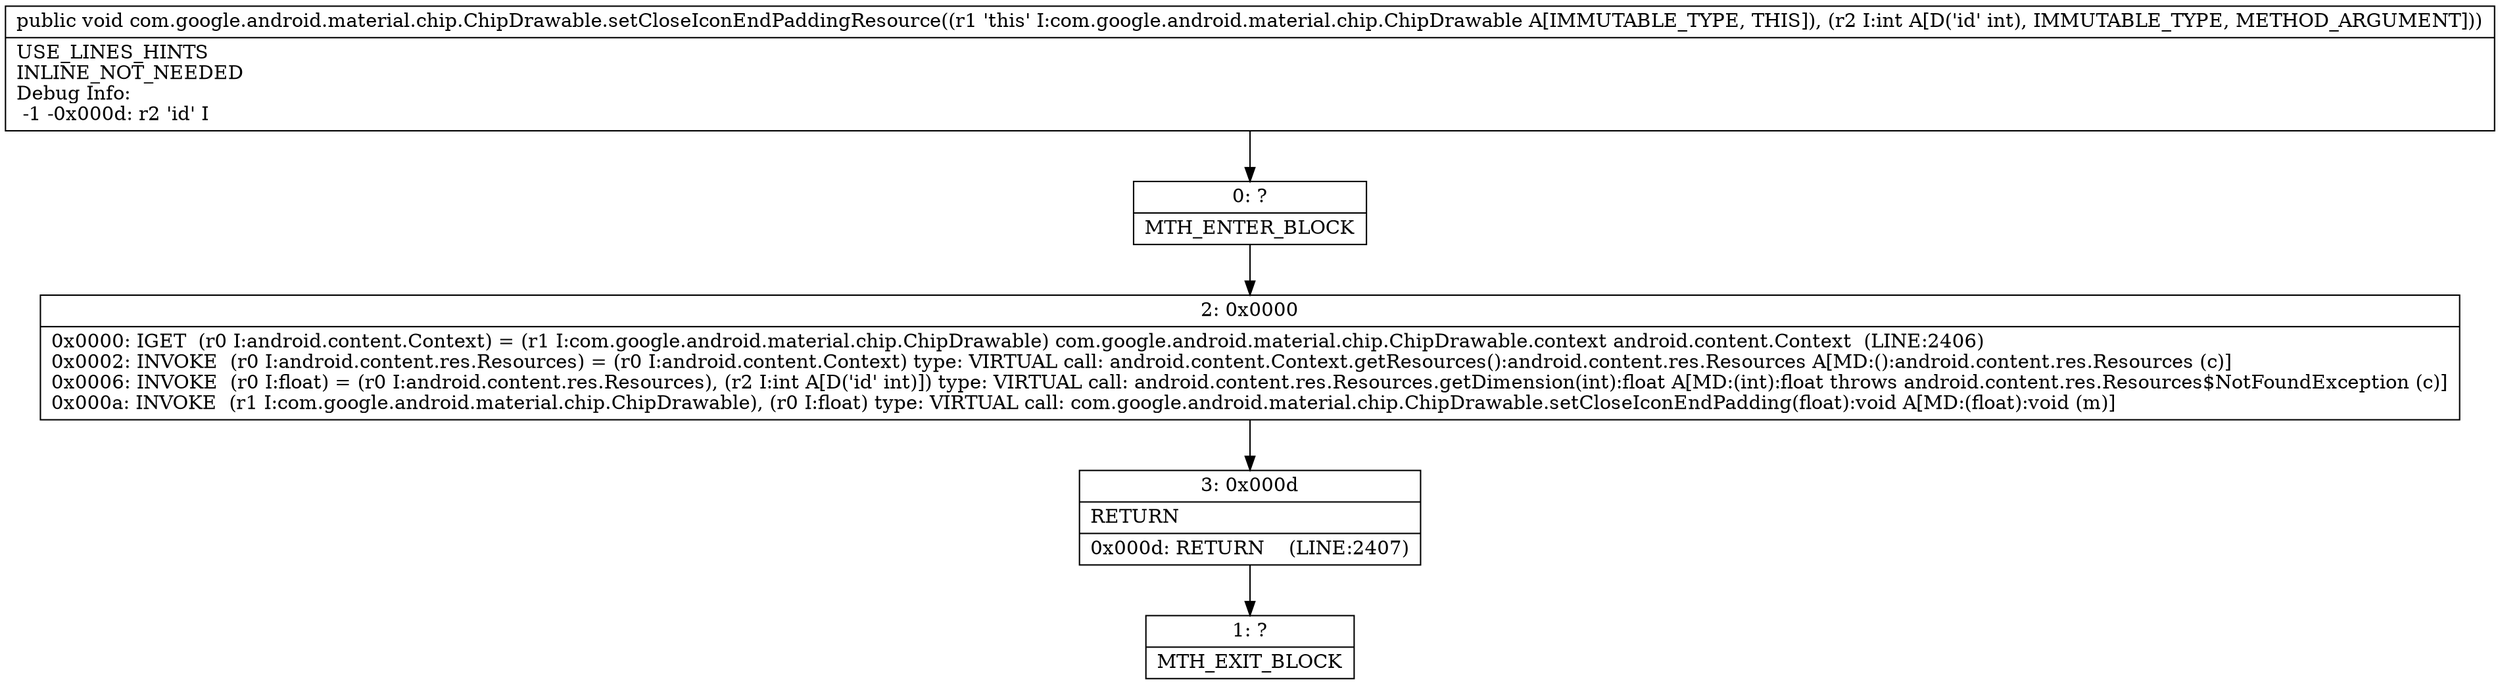 digraph "CFG forcom.google.android.material.chip.ChipDrawable.setCloseIconEndPaddingResource(I)V" {
Node_0 [shape=record,label="{0\:\ ?|MTH_ENTER_BLOCK\l}"];
Node_2 [shape=record,label="{2\:\ 0x0000|0x0000: IGET  (r0 I:android.content.Context) = (r1 I:com.google.android.material.chip.ChipDrawable) com.google.android.material.chip.ChipDrawable.context android.content.Context  (LINE:2406)\l0x0002: INVOKE  (r0 I:android.content.res.Resources) = (r0 I:android.content.Context) type: VIRTUAL call: android.content.Context.getResources():android.content.res.Resources A[MD:():android.content.res.Resources (c)]\l0x0006: INVOKE  (r0 I:float) = (r0 I:android.content.res.Resources), (r2 I:int A[D('id' int)]) type: VIRTUAL call: android.content.res.Resources.getDimension(int):float A[MD:(int):float throws android.content.res.Resources$NotFoundException (c)]\l0x000a: INVOKE  (r1 I:com.google.android.material.chip.ChipDrawable), (r0 I:float) type: VIRTUAL call: com.google.android.material.chip.ChipDrawable.setCloseIconEndPadding(float):void A[MD:(float):void (m)]\l}"];
Node_3 [shape=record,label="{3\:\ 0x000d|RETURN\l|0x000d: RETURN    (LINE:2407)\l}"];
Node_1 [shape=record,label="{1\:\ ?|MTH_EXIT_BLOCK\l}"];
MethodNode[shape=record,label="{public void com.google.android.material.chip.ChipDrawable.setCloseIconEndPaddingResource((r1 'this' I:com.google.android.material.chip.ChipDrawable A[IMMUTABLE_TYPE, THIS]), (r2 I:int A[D('id' int), IMMUTABLE_TYPE, METHOD_ARGUMENT]))  | USE_LINES_HINTS\lINLINE_NOT_NEEDED\lDebug Info:\l  \-1 \-0x000d: r2 'id' I\l}"];
MethodNode -> Node_0;Node_0 -> Node_2;
Node_2 -> Node_3;
Node_3 -> Node_1;
}

